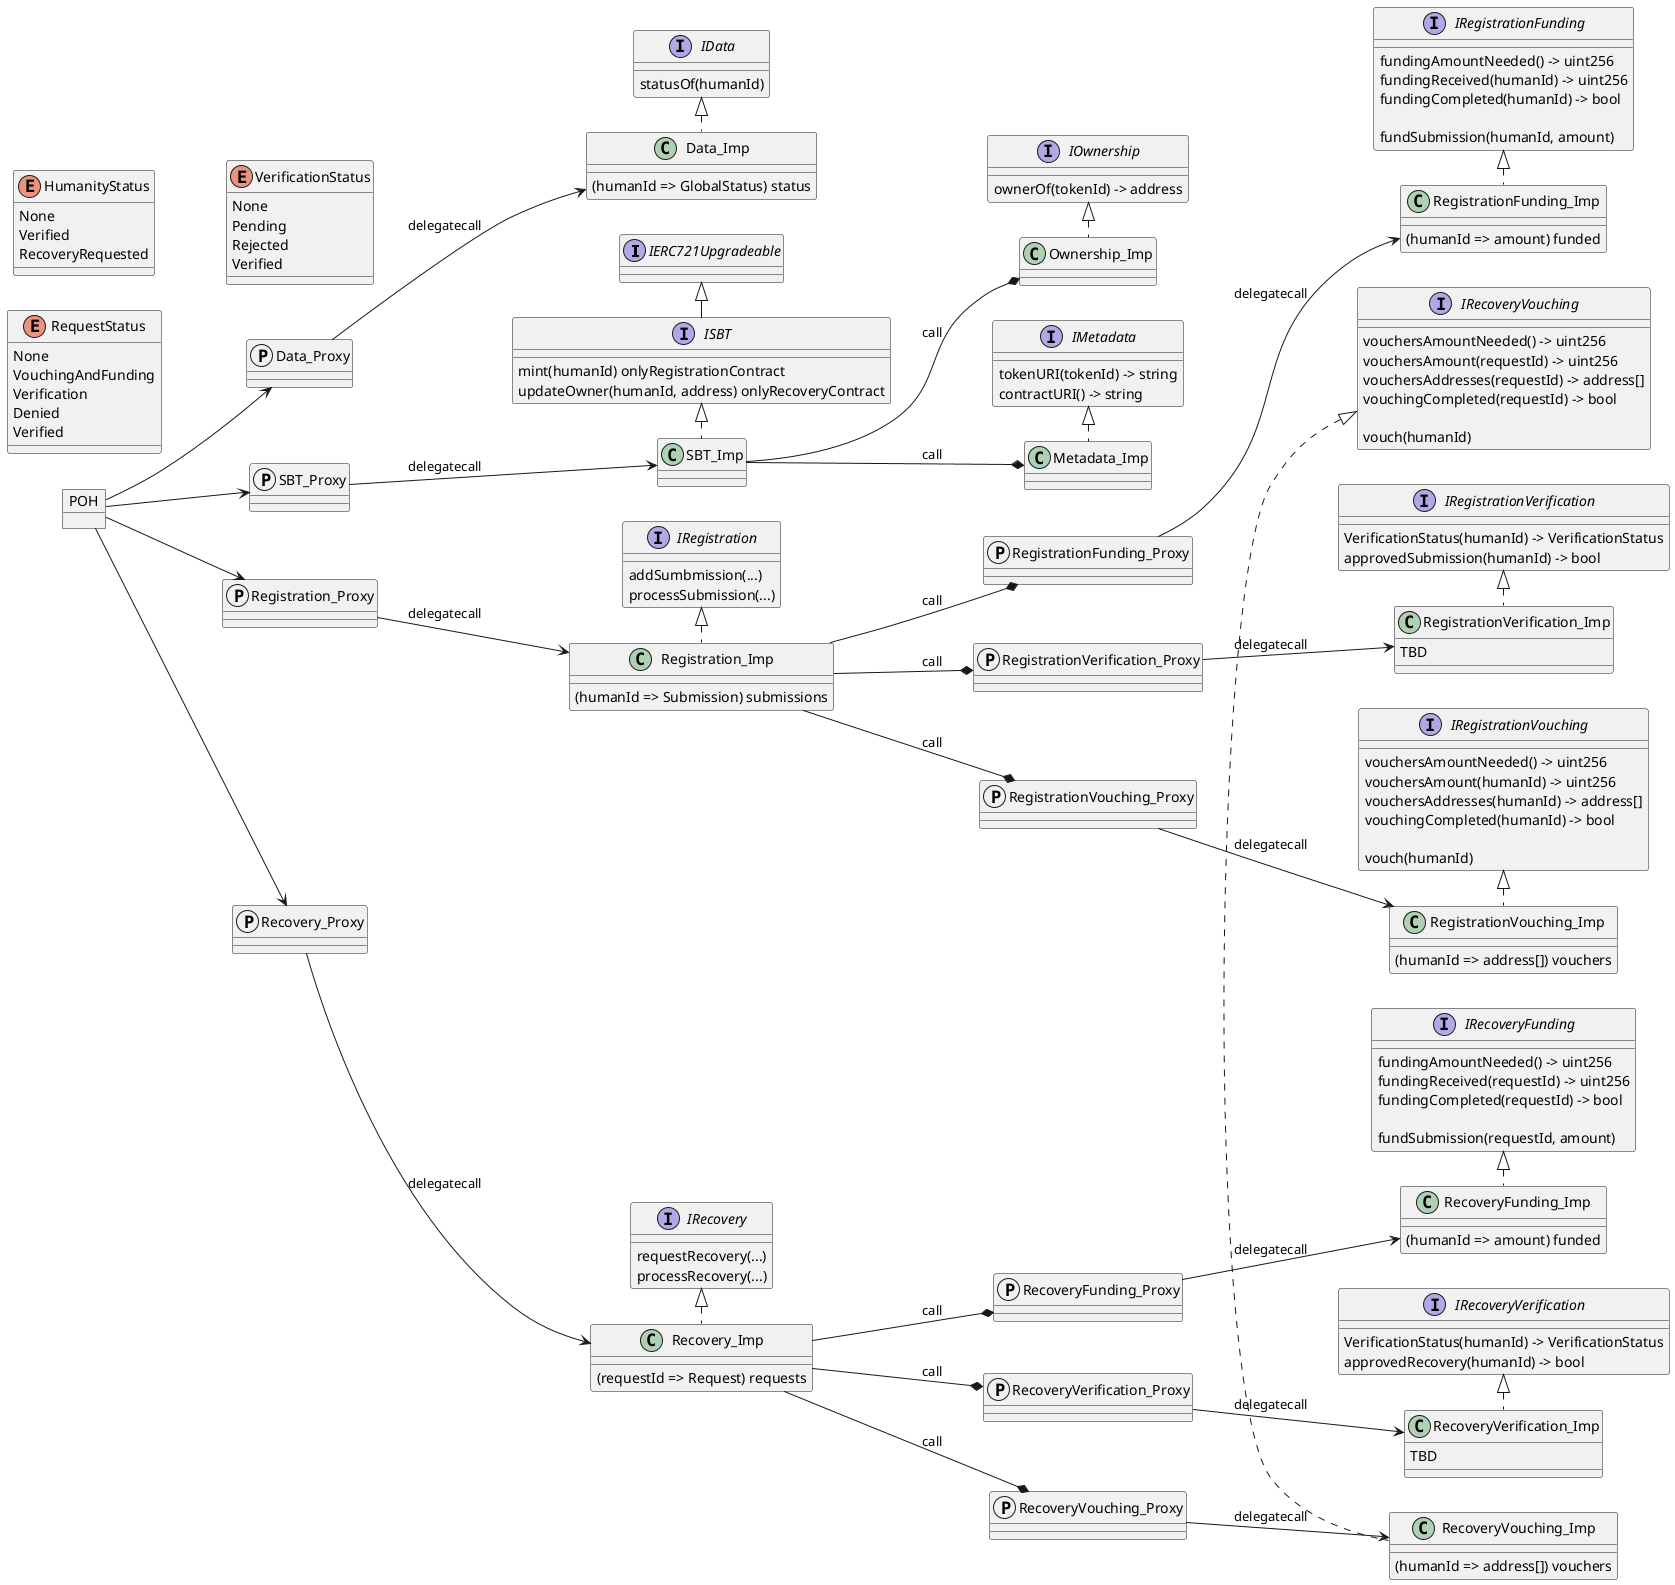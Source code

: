 @startuml POH_V2

' using "protocol" (P) for proxy

left to right direction

' libraries

interface IERC721Upgradeable

' enums

enum HumanityStatus {
	None
	Verified
    RecoveryRequested
}


enum RequestStatus {
	None
	VouchingAndFunding
	Verification
	Denied
	Verified
}

enum VerificationStatus {
	None
	Pending
	Rejected
	Verified
}



' interfaces / abstract classes

interface IData {
    statusOf(humanId)
}
interface ISBT {
    mint(humanId) onlyRegistrationContract
    updateOwner(humanId, address) onlyRecoveryContract
}
ISBT -l-|> IERC721Upgradeable
interface IRegistration {
    addSumbmission(...)
    processSubmission(...)
}
interface IRecovery {
    requestRecovery(...)
    processRecovery(...)
}

interface IOwnership {
    ownerOf(tokenId) -> address
}
interface IMetadata {
    tokenURI(tokenId) -> string
    contractURI() -> string
}

interface IRegistrationVouching {
    vouchersAmountNeeded() -> uint256
    vouchersAmount(humanId) -> uint256
    vouchersAddresses(humanId) -> address[]
    vouchingCompleted(humanId) -> bool

    vouch(humanId)
}
interface IRegistrationFunding {
    fundingAmountNeeded() -> uint256
    fundingReceived(humanId) -> uint256
    fundingCompleted(humanId) -> bool

    fundSubmission(humanId, amount)
}
interface IRegistrationVerification {
    VerificationStatus(humanId) -> VerificationStatus
    approvedSubmission(humanId) -> bool
}
interface IRecoveryVouching {
    vouchersAmountNeeded() -> uint256
    vouchersAmount(requestId) -> uint256
    vouchersAddresses(requestId) -> address[]
    vouchingCompleted(requestId) -> bool

    vouch(humanId)
}
interface IRecoveryFunding {
    fundingAmountNeeded() -> uint256
    fundingReceived(requestId) -> uint256
    fundingCompleted(requestId) -> bool

    fundSubmission(requestId, amount)
}
interface IRecoveryVerification {
    VerificationStatus(humanId) -> VerificationStatus
    approvedRecovery(humanId) -> bool
}

' proxies

protocol Data_Proxy
protocol SBT_Proxy
protocol Registration_Proxy
protocol Recovery_Proxy

protocol RegistrationVouching_Proxy
protocol RegistrationFunding_Proxy
protocol RegistrationVerification_Proxy

protocol RecoveryVouching_Proxy
protocol RecoveryFunding_Proxy
protocol RecoveryVerification_Proxy

' classes

class Data_Imp {
    (humanId => GlobalStatus) status
}
class SBT_Imp
class Registration_Imp {
    (humanId => Submission) submissions
}
class Recovery_Imp {
    (requestId => Request) requests
}

class RegistrationVouching_Imp {
    (humanId => address[]) vouchers
}
class RegistrationFunding_Imp {
    (humanId => amount) funded
}
class RegistrationVerification_Imp {
    TBD
}

class RecoveryVouching_Imp {
    (humanId => address[]) vouchers
}
class RecoveryFunding_Imp {
    (humanId => amount) funded
}
class RecoveryVerification_Imp {
    TBD
}

class Ownership_Imp
class Metadata_Imp

' POH
object POH
POH --> Data_Proxy
POH --> SBT_Proxy
POH --> Registration_Proxy
POH --> Recovery_Proxy

' interfaces implementations

Data_Imp .l.|> IData
SBT_Imp .l.|> ISBT
Registration_Imp .l.|> IRegistration
Recovery_Imp .l.|> IRecovery

Ownership_Imp .l.|> IOwnership
Metadata_Imp .l.|> IMetadata

RegistrationVouching_Imp .l.|> IRegistrationVouching
RegistrationFunding_Imp .l.|> IRegistrationFunding
RegistrationVerification_Imp .l.|> IRegistrationVerification

RecoveryVouching_Imp .l.|> IRecoveryVouching
RecoveryFunding_Imp .l.|> IRecoveryFunding
RecoveryVerification_Imp .l.|> IRecoveryVerification


' proxies implementations

Data_Proxy --> Data_Imp : delegatecall
SBT_Proxy --> SBT_Imp : delegatecall
Registration_Proxy --> Registration_Imp : delegatecall
Recovery_Proxy --> Recovery_Imp : delegatecall

RegistrationVouching_Proxy --> RegistrationVouching_Imp : delegatecall
RegistrationFunding_Proxy --> RegistrationFunding_Imp : delegatecall
RegistrationVerification_Proxy --> RegistrationVerification_Imp : delegatecall

RecoveryVouching_Proxy --> RecoveryVouching_Imp : delegatecall
RecoveryFunding_Proxy --> RecoveryFunding_Imp : delegatecall
RecoveryVerification_Proxy --> RecoveryVerification_Imp : delegatecall

' composition

SBT_Imp --* Ownership_Imp : call
SBT_Imp --* Metadata_Imp : call

Registration_Imp --* RegistrationVouching_Proxy : call
Registration_Imp --* RegistrationFunding_Proxy : call
Registration_Imp --* RegistrationVerification_Proxy : call

Recovery_Imp --* RecoveryVouching_Proxy : call
Recovery_Imp --* RecoveryFunding_Proxy : call
Recovery_Imp --* RecoveryVerification_Proxy : call

' hide @unlinked

@enduml